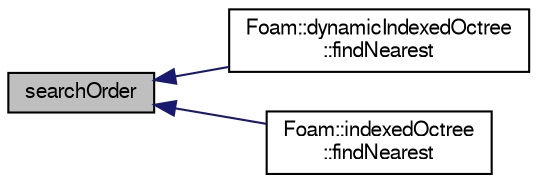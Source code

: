 digraph "searchOrder"
{
  bgcolor="transparent";
  edge [fontname="FreeSans",fontsize="10",labelfontname="FreeSans",labelfontsize="10"];
  node [fontname="FreeSans",fontsize="10",shape=record];
  rankdir="LR";
  Node1 [label="searchOrder",height=0.2,width=0.4,color="black", fillcolor="grey75", style="filled" fontcolor="black"];
  Node1 -> Node2 [dir="back",color="midnightblue",fontsize="10",style="solid",fontname="FreeSans"];
  Node2 [label="Foam::dynamicIndexedOctree\l::findNearest",height=0.2,width=0.4,color="black",URL="$a00578.html#a2db1ff77908c7819fb3e192caa364040",tooltip="Low level: calculate nearest starting from subnode. "];
  Node1 -> Node3 [dir="back",color="midnightblue",fontsize="10",style="solid",fontname="FreeSans"];
  Node3 [label="Foam::indexedOctree\l::findNearest",height=0.2,width=0.4,color="black",URL="$a01023.html#a87d33cc27610bf4cfd3a5abac58af399",tooltip="Low level: calculate nearest starting from subnode. "];
}
